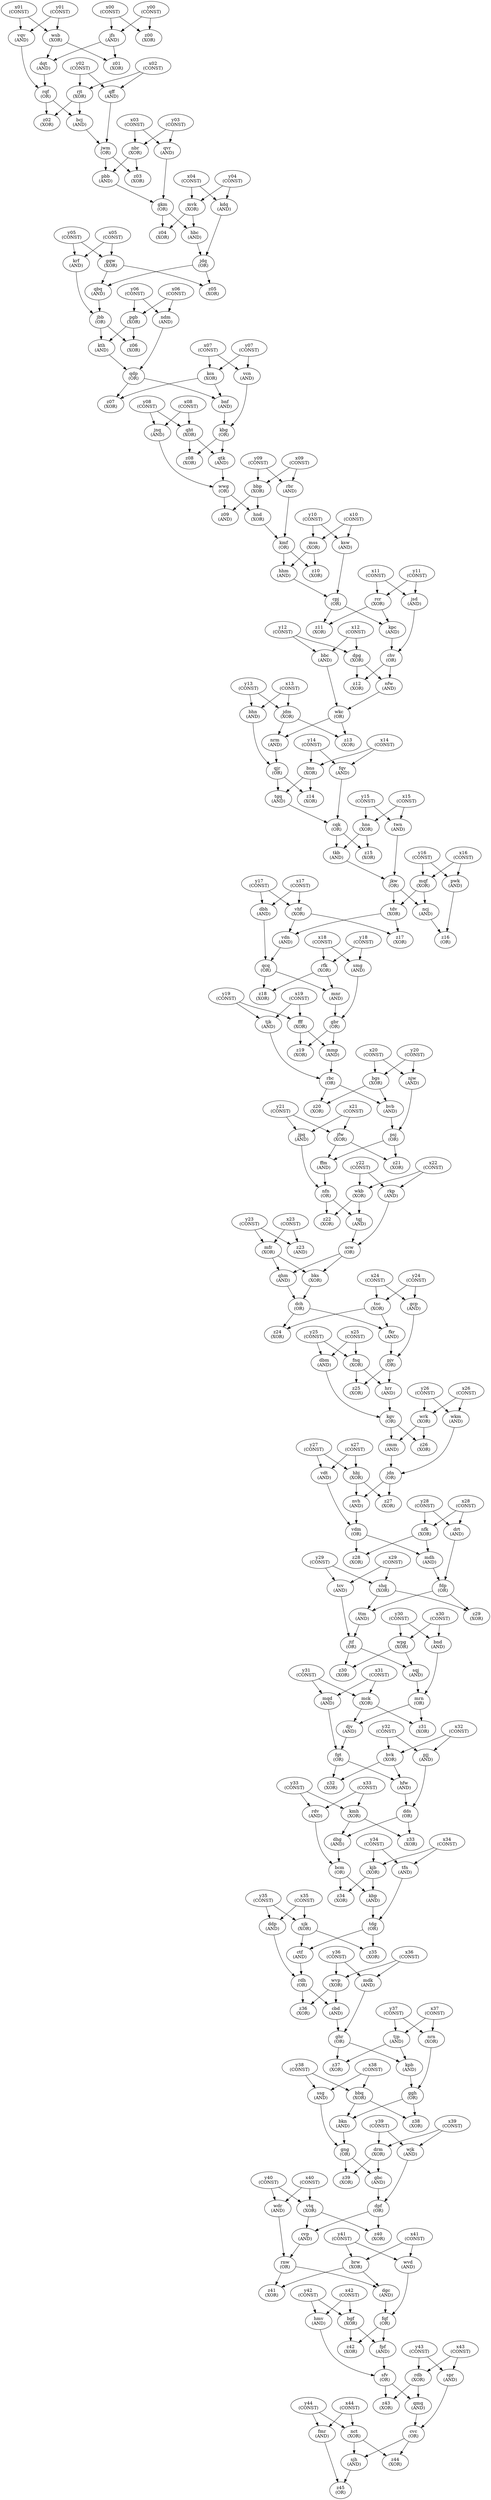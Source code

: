 digraph RippleCarryAdder {
  "x00" [label="x00\n(CONST)"];
  "x01" [label="x01\n(CONST)"];
  "x02" [label="x02\n(CONST)"];
  "x03" [label="x03\n(CONST)"];
  "x04" [label="x04\n(CONST)"];
  "x05" [label="x05\n(CONST)"];
  "x06" [label="x06\n(CONST)"];
  "x07" [label="x07\n(CONST)"];
  "x08" [label="x08\n(CONST)"];
  "x09" [label="x09\n(CONST)"];
  "x10" [label="x10\n(CONST)"];
  "x11" [label="x11\n(CONST)"];
  "x12" [label="x12\n(CONST)"];
  "x13" [label="x13\n(CONST)"];
  "x14" [label="x14\n(CONST)"];
  "x15" [label="x15\n(CONST)"];
  "x16" [label="x16\n(CONST)"];
  "x17" [label="x17\n(CONST)"];
  "x18" [label="x18\n(CONST)"];
  "x19" [label="x19\n(CONST)"];
  "x20" [label="x20\n(CONST)"];
  "x21" [label="x21\n(CONST)"];
  "x22" [label="x22\n(CONST)"];
  "x23" [label="x23\n(CONST)"];
  "x24" [label="x24\n(CONST)"];
  "x25" [label="x25\n(CONST)"];
  "x26" [label="x26\n(CONST)"];
  "x27" [label="x27\n(CONST)"];
  "x28" [label="x28\n(CONST)"];
  "x29" [label="x29\n(CONST)"];
  "x30" [label="x30\n(CONST)"];
  "x31" [label="x31\n(CONST)"];
  "x32" [label="x32\n(CONST)"];
  "x33" [label="x33\n(CONST)"];
  "x34" [label="x34\n(CONST)"];
  "x35" [label="x35\n(CONST)"];
  "x36" [label="x36\n(CONST)"];
  "x37" [label="x37\n(CONST)"];
  "x38" [label="x38\n(CONST)"];
  "x39" [label="x39\n(CONST)"];
  "x40" [label="x40\n(CONST)"];
  "x41" [label="x41\n(CONST)"];
  "x42" [label="x42\n(CONST)"];
  "x43" [label="x43\n(CONST)"];
  "x44" [label="x44\n(CONST)"];
  "y00" [label="y00\n(CONST)"];
  "y01" [label="y01\n(CONST)"];
  "y02" [label="y02\n(CONST)"];
  "y03" [label="y03\n(CONST)"];
  "y04" [label="y04\n(CONST)"];
  "y05" [label="y05\n(CONST)"];
  "y06" [label="y06\n(CONST)"];
  "y07" [label="y07\n(CONST)"];
  "y08" [label="y08\n(CONST)"];
  "y09" [label="y09\n(CONST)"];
  "y10" [label="y10\n(CONST)"];
  "y11" [label="y11\n(CONST)"];
  "y12" [label="y12\n(CONST)"];
  "y13" [label="y13\n(CONST)"];
  "y14" [label="y14\n(CONST)"];
  "y15" [label="y15\n(CONST)"];
  "y16" [label="y16\n(CONST)"];
  "y17" [label="y17\n(CONST)"];
  "y18" [label="y18\n(CONST)"];
  "y19" [label="y19\n(CONST)"];
  "y20" [label="y20\n(CONST)"];
  "y21" [label="y21\n(CONST)"];
  "y22" [label="y22\n(CONST)"];
  "y23" [label="y23\n(CONST)"];
  "y24" [label="y24\n(CONST)"];
  "y25" [label="y25\n(CONST)"];
  "y26" [label="y26\n(CONST)"];
  "y27" [label="y27\n(CONST)"];
  "y28" [label="y28\n(CONST)"];
  "y29" [label="y29\n(CONST)"];
  "y30" [label="y30\n(CONST)"];
  "y31" [label="y31\n(CONST)"];
  "y32" [label="y32\n(CONST)"];
  "y33" [label="y33\n(CONST)"];
  "y34" [label="y34\n(CONST)"];
  "y35" [label="y35\n(CONST)"];
  "y36" [label="y36\n(CONST)"];
  "y37" [label="y37\n(CONST)"];
  "y38" [label="y38\n(CONST)"];
  "y39" [label="y39\n(CONST)"];
  "y40" [label="y40\n(CONST)"];
  "y41" [label="y41\n(CONST)"];
  "y42" [label="y42\n(CONST)"];
  "y43" [label="y43\n(CONST)"];
  "y44" [label="y44\n(CONST)"];
  "wdr" [label="wdr\n(AND)"];
  "y40" -> "wdr";
  "x40" -> "wdr";
  "chv" [label="chv\n(OR)"];
  "kpc" -> "chv";
  "jsd" -> "chv";
  "pbb" [label="pbb\n(AND)"];
  "jwm" -> "pbb";
  "nbr" -> "pbb";
  "z31" [label="z31\n(XOR)"];
  "mrn" -> "z31";
  "mck" -> "z31";
  "tjp" [label="hnd\n(XOR)"];
  "wwg" -> "tjp";
  "bbp" -> "tjp";
  "jdm" [label="jdm\n(XOR)"];
  "x13" -> "jdm";
  "y13" -> "jdm";
  "wkc" [label="wkc\n(OR)"];
  "nfw" -> "wkc";
  "bbc" -> "wkc";
  "qff" [label="qff\n(AND)"];
  "y02" -> "qff";
  "x02" -> "qff";
  "z35" [label="z35\n(XOR)"];
  "tdg" -> "z35";
  "sjk" -> "z35";
  "hrr" [label="hrr\n(AND)"];
  "pjv" -> "hrr";
  "fnq" -> "hrr";
  "mdk" [label="mdk\n(AND)"];
  "x36" -> "mdk";
  "y36" -> "mdk";
  "kbg" [label="kbg\n(OR)"];
  "bnf" -> "kbg";
  "vcn" -> "kbg";
  "mnr" [label="mnr\n(AND)"];
  "rfk" -> "mnr";
  "qcq" -> "mnr";
  "bbq" [label="bbq\n(XOR)"];
  "x38" -> "bbq";
  "y38" -> "bbq";
  "z37" [label="z37\n(XOR)"];
  "ghr" -> "z37";
  "hnd" -> "z37";
  "vtq" [label="vtq\n(XOR)"];
  "x40" -> "vtq";
  "y40" -> "vtq";
  "drm" [label="drm\n(XOR)"];
  "x39" -> "drm";
  "y39" -> "drm";
  "jwm" [label="jwm\n(OR)"];
  "bcj" -> "jwm";
  "qff" -> "jwm";
  "fnq" [label="fnq\n(XOR)"];
  "y25" -> "fnq";
  "x25" -> "fnq";
  "nrm" [label="nrm\n(AND)"];
  "jdm" -> "nrm";
  "wkc" -> "nrm";
  "wpg" [label="wpg\n(XOR)"];
  "y30" -> "wpg";
  "x30" -> "wpg";
  "rbc" [label="rbc\n(OR)"];
  "mmp" -> "rbc";
  "tjk" -> "rbc";
  "dbh" [label="dbh\n(AND)"];
  "x17" -> "dbh";
  "y17" -> "dbh";
  "pgb" [label="pgb\n(XOR)"];
  "x06" -> "pgb";
  "y06" -> "pgb";
  "sqj" [label="sqj\n(AND)"];
  "wpg" -> "sqj";
  "jtf" -> "sqj";
  "bvb" [label="bvb\n(AND)"];
  "bgs" -> "bvb";
  "rbc" -> "bvb";
  "qbq" [label="qbq\n(AND)"];
  "jdq" -> "qbq";
  "gqw" -> "qbq";
  "z02" [label="z02\n(XOR)"];
  "rqf" -> "z02";
  "rjt" -> "z02";
  "ghr" [label="ghr\n(OR)"];
  "mdk" -> "ghr";
  "cbd" -> "ghr";
  "hvk" [label="hvk\n(XOR)"];
  "y32" -> "hvk";
  "x32" -> "hvk";
  "z21" [label="z21\n(XOR)"];
  "psj" -> "z21";
  "jfw" -> "z21";
  "wvp" [label="wvp\n(XOR)"];
  "x36" -> "wvp";
  "y36" -> "wvp";
  "fqf" [label="fqf\n(OR)"];
  "wvd" -> "fqf";
  "dgc" -> "fqf";
  "z33" [label="z33\n(XOR)"];
  "dds" -> "z33";
  "kmh" -> "z33";
  "qmq" [label="qmq\n(AND)"];
  "sfv" -> "qmq";
  "rdb" -> "qmq";
  "z04" [label="z04\n(XOR)"];
  "mvk" -> "z04";
  "gkm" -> "z04";
  "wkb" [label="wkb\n(XOR)"];
  "y22" -> "wkb";
  "x22" -> "wkb";
  "hnd" [label="tjp\n(AND)"];
  "x37" -> "hnd";
  "y37" -> "hnd";
  "fgt" [label="fgt\n(OR)"];
  "djv" -> "fgt";
  "mqd" -> "fgt";
  "z22" [label="z22\n(XOR)"];
  "wkb" -> "z22";
  "nfn" -> "z22";
  "gng" [label="gng\n(OR)"];
  "bkn" -> "gng";
  "ssg" -> "gng";
  "tgj" [label="tgj\n(AND)"];
  "nfn" -> "tgj";
  "wkb" -> "tgj";
  "wvd" [label="wvd\n(AND)"];
  "y41" -> "wvd";
  "x41" -> "wvd";
  "wwg" [label="wwg\n(OR)"];
  "qtk" -> "wwg";
  "jnq" -> "wwg";
  "jpq" [label="jpq\n(AND)"];
  "x21" -> "jpq";
  "y21" -> "jpq";
  "z34" [label="z34\n(XOR)"];
  "kjb" -> "z34";
  "bcm" -> "z34";
  "drt" [label="drt\n(AND)"];
  "x28" -> "drt";
  "y28" -> "drt";
  "z15" [label="z15\n(XOR)"];
  "cqk" -> "z15";
  "hns" -> "z15";
  "ksw" [label="ksw\n(AND)"];
  "x10" -> "ksw";
  "y10" -> "ksw";
  "fkr" [label="fkr\n(AND)"];
  "dch" -> "fkr";
  "tsc" -> "fkr";
  "nct" [label="nct\n(XOR)"];
  "x44" -> "nct";
  "y44" -> "nct";
  "bgs" [label="bgs\n(XOR)"];
  "y20" -> "bgs";
  "x20" -> "bgs";
  "bkn" [label="bkn\n(AND)"];
  "ggh" -> "bkn";
  "bbq" -> "bkn";
  "kth" [label="kth\n(AND)"];
  "pgb" -> "kth";
  "jbb" -> "kth";
  "vqv" [label="vqv\n(AND)"];
  "x01" -> "vqv";
  "y01" -> "vqv";
  "dqt" [label="dqt\n(AND)"];
  "jfs" -> "dqt";
  "wsb" -> "dqt";
  "jkw" [label="jkw\n(OR)"];
  "twn" -> "jkw";
  "tkb" -> "jkw";
  "smg" [label="smg\n(AND)"];
  "y18" -> "smg";
  "x18" -> "smg";
  "jtf" [label="jtf\n(OR)"];
  "ttm" -> "jtf";
  "tcv" -> "jtf";
  "bks" [label="z23\n(AND)"];
  "x23" -> "bks";
  "y23" -> "bks";
  "jfs" [label="jfs\n(AND)"];
  "x00" -> "jfs";
  "y00" -> "jfs";
  "tgq" [label="tgq\n(AND)"];
  "bns" -> "tgq";
  "qjr" -> "tgq";
  "nbr" [label="nbr\n(XOR)"];
  "y03" -> "nbr";
  "x03" -> "nbr";
  "z38" [label="z38\n(XOR)"];
  "ggh" -> "z38";
  "bbq" -> "z38";
  "rdb" [label="rdb\n(XOR)"];
  "y43" -> "rdb";
  "x43" -> "rdb";
  "z08" [label="z08\n(XOR)"];
  "qht" -> "z08";
  "kbg" -> "z08";
  "z30" [label="z30\n(XOR)"];
  "jtf" -> "z30";
  "wpg" -> "z30";
  "fpf" [label="fpf\n(AND)"];
  "bgf" -> "fpf";
  "fqf" -> "fpf";
  "z39" [label="z39\n(XOR)"];
  "gng" -> "z39";
  "drm" -> "z39";
  "bbp" [label="bbp\n(XOR)"];
  "y09" -> "bbp";
  "x09" -> "bbp";
  "sfv" [label="sfv\n(OR)"];
  "hmv" -> "sfv";
  "fpf" -> "sfv";
  "kbp" [label="kbp\n(AND)"];
  "kjb" -> "kbp";
  "bcm" -> "kbp";
  "hns" [label="hns\n(XOR)"];
  "x15" -> "hns";
  "y15" -> "hns";
  "sjk" [label="sjk\n(XOR)"];
  "x35" -> "sjk";
  "y35" -> "sjk";
  "z14" [label="z14\n(XOR)"];
  "bns" -> "z14";
  "qjr" -> "z14";
  "dds" [label="dds\n(OR)"];
  "hfw" -> "dds";
  "pjj" -> "dds";
  "jbb" [label="jbb\n(OR)"];
  "qbq" -> "jbb";
  "krf" -> "jbb";
  "cvp" [label="cvp\n(AND)"];
  "vtq" -> "cvp";
  "dpf" -> "cvp";
  "jfw" [label="jfw\n(XOR)"];
  "x21" -> "jfw";
  "y21" -> "jfw";
  "z18" [label="z18\n(XOR)"];
  "rfk" -> "z18";
  "qcq" -> "z18";
  "rjt" [label="rjt\n(XOR)"];
  "y02" -> "rjt";
  "x02" -> "rjt";
  "z36" [label="z36\n(XOR)"];
  "wvp" -> "z36";
  "rdh" -> "z36";
  "wjk" [label="wjk\n(AND)"];
  "y39" -> "wjk";
  "x39" -> "wjk";
  "psj" [label="psj\n(OR)"];
  "njw" -> "psj";
  "bvb" -> "psj";
  "rbr" [label="rbr\n(AND)"];
  "y09" -> "rbr";
  "x09" -> "rbr";
  "bnf" [label="bnf\n(AND)"];
  "qdp" -> "bnf";
  "kcs" -> "bnf";
  "cvc" [label="cvc\n(OR)"];
  "qmq" -> "cvc";
  "spr" -> "cvc";
  "rdv" [label="rdv\n(AND)"];
  "x33" -> "rdv";
  "y33" -> "rdv";
  "ctf" [label="ctf\n(AND)"];
  "sjk" -> "ctf";
  "tdg" -> "ctf";
  "mck" [label="mck\n(XOR)"];
  "y31" -> "mck";
  "x31" -> "mck";
  "z27" [label="z27\n(XOR)"];
  "hbj" -> "z27";
  "jdn" -> "z27";
  "vdn" [label="vdn\n(AND)"];
  "vhf" -> "vdn";
  "nrn" -> "vdn";
  "tjk" [label="tjk\n(AND)"];
  "x19" -> "tjk";
  "y19" -> "tjk";
  "kcs" [label="kcs\n(XOR)"];
  "y07" -> "kcs";
  "x07" -> "kcs";
  "vcn" [label="vcn\n(AND)"];
  "y07" -> "vcn";
  "x07" -> "vcn";
  "kjb" [label="kjb\n(XOR)"];
  "y34" -> "kjb";
  "x34" -> "kjb";
  "qht" [label="qht\n(XOR)"];
  "y08" -> "qht";
  "x08" -> "qht";
  "jdq" [label="jdq\n(OR)"];
  "hbc" -> "jdq";
  "kdq" -> "jdq";
  "z09" [label="z16\n(OR)"];
  "ncj" -> "z09";
  "pwk" -> "z09";
  "twn" [label="twn\n(AND)"];
  "x15" -> "twn";
  "y15" -> "twn";
  "ttm" [label="ttm\n(AND)"];
  "fdp" -> "ttm";
  "shq" -> "ttm";
  "tcv" [label="tcv\n(AND)"];
  "y29" -> "tcv";
  "x29" -> "tcv";
  "kmh" [label="kmh\n(XOR)"];
  "x33" -> "kmh";
  "y33" -> "kmh";
  "dgc" [label="dgc\n(AND)"];
  "brw" -> "dgc";
  "rnw" -> "dgc";
  "pwk" [label="pwk\n(AND)"];
  "x16" -> "pwk";
  "y16" -> "pwk";
  "vdm" [label="vdm\n(OR)"];
  "nvh" -> "vdm";
  "vdt" -> "vdm";
  "scw" [label="scw\n(OR)"];
  "rkp" -> "scw";
  "tgj" -> "scw";
  "z45" [label="z45\n(OR)"];
  "fmr" -> "z45";
  "sjh" -> "z45";
  "qhm" [label="qhm\n(AND)"];
  "scw" -> "qhm";
  "mfr" -> "qhm";
  "bcm" [label="bcm\n(OR)"];
  "rdv" -> "bcm";
  "dhg" -> "bcm";
  "mvk" [label="mvk\n(XOR)"];
  "x04" -> "mvk";
  "y04" -> "mvk";
  "fmr" [label="fmr\n(AND)"];
  "x44" -> "fmr";
  "y44" -> "fmr";
  "pjj" [label="pjj\n(AND)"];
  "y32" -> "pjj";
  "x32" -> "pjj";
  "z10" [label="z10\n(XOR)"];
  "kmf" -> "z10";
  "mss" -> "z10";
  "ssg" [label="ssg\n(AND)"];
  "y38" -> "ssg";
  "x38" -> "ssg";
  "rkp" [label="rkp\n(AND)"];
  "x22" -> "rkp";
  "y22" -> "rkp";
  "bcj" [label="bcj\n(AND)"];
  "rqf" -> "bcj";
  "rjt" -> "bcj";
  "z20" [label="z20\n(XOR)"];
  "rbc" -> "z20";
  "bgs" -> "z20";
  "shq" [label="shq\n(XOR)"];
  "y29" -> "shq";
  "x29" -> "shq";
  "dpf" [label="dpf\n(OR)"];
  "gbc" -> "dpf";
  "wjk" -> "dpf";
  "mrn" [label="mrn\n(OR)"];
  "sqj" -> "mrn";
  "bnd" -> "mrn";
  "bhn" [label="bhn\n(AND)"];
  "x13" -> "bhn";
  "y13" -> "bhn";
  "z17" [label="z17\n(XOR)"];
  "nrn" -> "z17";
  "vhf" -> "z17";
  "z00" [label="z00\n(XOR)"];
  "x00" -> "z00";
  "y00" -> "z00";
  "nfk" [label="nfk\n(XOR)"];
  "y28" -> "nfk";
  "x28" -> "nfk";
  "z26" [label="z26\n(XOR)"];
  "kgv" -> "z26";
  "wrk" -> "z26";
  "jsd" [label="jsd\n(AND)"];
  "x11" -> "jsd";
  "y11" -> "jsd";
  "jdn" [label="jdn\n(OR)"];
  "cmm" -> "jdn";
  "wkm" -> "jdn";
  "mss" [label="mss\n(XOR)"];
  "x10" -> "mss";
  "y10" -> "mss";
  "kmf" [label="kmf\n(OR)"];
  "rbr" -> "kmf";
  "tjp" -> "kmf";
  "rnw" [label="rnw\n(OR)"];
  "wdr" -> "rnw";
  "cvp" -> "rnw";
  "bgf" [label="bgf\n(XOR)"];
  "y42" -> "bgf";
  "x42" -> "bgf";
  "z41" [label="z41\n(XOR)"];
  "brw" -> "z41";
  "rnw" -> "z41";
  "ndm" [label="ndm\n(AND)"];
  "x06" -> "ndm";
  "y06" -> "ndm";
  "tfn" [label="tfn\n(AND)"];
  "y34" -> "tfn";
  "x34" -> "tfn";
  "dbm" [label="dbm\n(AND)"];
  "y25" -> "dbm";
  "x25" -> "dbm";
  "spr" [label="spr\n(AND)"];
  "y43" -> "spr";
  "x43" -> "spr";
  "mfr" [label="mfr\n(XOR)"];
  "y23" -> "mfr";
  "x23" -> "mfr";
  "z43" [label="z43\n(XOR)"];
  "rdb" -> "z43";
  "sfv" -> "z43";
  "z16" [label="z09\n(AND)"];
  "bbp" -> "z16";
  "wwg" -> "z16";
  "pjv" [label="pjv\n(OR)"];
  "gcp" -> "pjv";
  "fkr" -> "pjv";
  "rcr" [label="rcr\n(XOR)"];
  "y11" -> "rcr";
  "x11" -> "rcr";
  "z13" [label="z13\n(XOR)"];
  "jdm" -> "z13";
  "wkc" -> "z13";
  "bnd" [label="bnd\n(AND)"];
  "y30" -> "bnd";
  "x30" -> "bnd";
  "tdv" [label="nrn\n(XOR)"];
  "x37" -> "tdv";
  "y37" -> "tdv";
  "kpc" [label="kpc\n(AND)"];
  "rcr" -> "kpc";
  "cpj" -> "kpc";
  "z40" [label="z40\n(XOR)"];
  "dpf" -> "z40";
  "vtq" -> "z40";
  "jnq" [label="jnq\n(AND)"];
  "x08" -> "jnq";
  "y08" -> "jnq";
  "nfw" [label="nfw\n(AND)"];
  "chv" -> "nfw";
  "dpg" -> "nfw";
  "kdq" [label="kdq\n(AND)"];
  "y04" -> "kdq";
  "x04" -> "kdq";
  "z28" [label="z28\n(XOR)"];
  "vdm" -> "z28";
  "nfk" -> "z28";
  "wsb" [label="wsb\n(XOR)"];
  "y01" -> "wsb";
  "x01" -> "wsb";
  "hhm" [label="hhm\n(AND)"];
  "mss" -> "hhm";
  "kmf" -> "hhm";
  "hfw" [label="hfw\n(AND)"];
  "fgt" -> "hfw";
  "hvk" -> "hfw";
  "z32" [label="z32\n(XOR)"];
  "hvk" -> "z32";
  "fgt" -> "z32";
  "hbj" [label="hbj\n(XOR)"];
  "x27" -> "hbj";
  "y27" -> "hbj";
  "z05" [label="z05\n(XOR)"];
  "gqw" -> "z05";
  "jdq" -> "z05";
  "dpg" [label="dpg\n(XOR)"];
  "x12" -> "dpg";
  "y12" -> "dpg";
  "z25" [label="z25\n(XOR)"];
  "fnq" -> "z25";
  "pjv" -> "z25";
  "fdp" [label="fdp\n(OR)"];
  "drt" -> "fdp";
  "mdh" -> "fdp";
  "kpb" [label="kpb\n(AND)"];
  "hnd" -> "kpb";
  "ghr" -> "kpb";
  "dch" [label="dch\n(OR)"];
  "qhm" -> "dch";
  "z23" -> "dch";
  "z06" [label="z06\n(XOR)"];
  "jbb" -> "z06";
  "pgb" -> "z06";
  "mqf" [label="mqf\n(XOR)"];
  "x16" -> "mqf";
  "y16" -> "mqf";
  "ffm" [label="ffm\n(AND)"];
  "psj" -> "ffm";
  "jfw" -> "ffm";
  "mdh" [label="mdh\n(AND)"];
  "nfk" -> "mdh";
  "vdm" -> "mdh";
  "wrk" [label="wrk\n(XOR)"];
  "y26" -> "wrk";
  "x26" -> "wrk";
  "gbr" [label="gbr\n(OR)"];
  "mnr" -> "gbr";
  "smg" -> "gbr";
  "hbc" [label="hbc\n(AND)"];
  "gkm" -> "hbc";
  "mvk" -> "hbc";
  "mqd" [label="mqd\n(AND)"];
  "x31" -> "mqd";
  "y31" -> "mqd";
  "bbc" [label="bbc\n(AND)"];
  "x12" -> "bbc";
  "y12" -> "bbc";
  "z01" [label="z01\n(XOR)"];
  "jfs" -> "z01";
  "wsb" -> "z01";
  "z23" [label="bks\n(XOR)"];
  "mfr" -> "z23";
  "scw" -> "z23";
  "brw" [label="brw\n(XOR)"];
  "y41" -> "brw";
  "x41" -> "brw";
  "nvh" [label="nvh\n(AND)"];
  "hbj" -> "nvh";
  "jdn" -> "nvh";
  "tdg" [label="tdg\n(OR)"];
  "tfn" -> "tdg";
  "kbp" -> "tdg";
  "z12" [label="z12\n(XOR)"];
  "dpg" -> "z12";
  "chv" -> "z12";
  "vhf" [label="vhf\n(XOR)"];
  "y17" -> "vhf";
  "x17" -> "vhf";
  "z29" [label="z29\n(XOR)"];
  "fdp" -> "z29";
  "shq" -> "z29";
  "z44" [label="z44\n(XOR)"];
  "nct" -> "z44";
  "cvc" -> "z44";
  "z42" [label="z42\n(XOR)"];
  "bgf" -> "z42";
  "fqf" -> "z42";
  "fff" [label="fff\n(XOR)"];
  "x19" -> "fff";
  "y19" -> "fff";
  "ddp" [label="ddp\n(AND)"];
  "x35" -> "ddp";
  "y35" -> "ddp";
  "njw" [label="njw\n(AND)"];
  "x20" -> "njw";
  "y20" -> "njw";
  "djv" [label="djv\n(AND)"];
  "mck" -> "djv";
  "mrn" -> "djv";
  "z11" [label="z11\n(XOR)"];
  "cpj" -> "z11";
  "rcr" -> "z11";
  "z03" [label="z03\n(XOR)"];
  "nbr" -> "z03";
  "jwm" -> "z03";
  "z24" [label="z24\n(XOR)"];
  "tsc" -> "z24";
  "dch" -> "z24";
  "vdt" [label="vdt\n(AND)"];
  "x27" -> "vdt";
  "y27" -> "vdt";
  "tkb" [label="tkb\n(AND)"];
  "cqk" -> "tkb";
  "hns" -> "tkb";
  "qcq" [label="qcq\n(OR)"];
  "vdn" -> "qcq";
  "dbh" -> "qcq";
  "nfn" [label="nfn\n(OR)"];
  "ffm" -> "nfn";
  "jpq" -> "nfn";
  "bns" [label="bns\n(XOR)"];
  "y14" -> "bns";
  "x14" -> "bns";
  "qjr" [label="qjr\n(OR)"];
  "bhn" -> "qjr";
  "nrm" -> "qjr";
  "qvr" [label="qvr\n(AND)"];
  "y03" -> "qvr";
  "x03" -> "qvr";
  "z19" [label="z19\n(XOR)"];
  "fff" -> "z19";
  "gbr" -> "z19";
  "z07" [label="z07\n(XOR)"];
  "qdp" -> "z07";
  "kcs" -> "z07";
  "nrn" [label="tdv\n(XOR)"];
  "jkw" -> "nrn";
  "mqf" -> "nrn";
  "cqk" [label="cqk\n(OR)"];
  "fqv" -> "cqk";
  "tgq" -> "cqk";
  "rdh" [label="rdh\n(OR)"];
  "ctf" -> "rdh";
  "ddp" -> "rdh";
  "cmm" [label="cmm\n(AND)"];
  "kgv" -> "cmm";
  "wrk" -> "cmm";
  "gbc" [label="gbc\n(AND)"];
  "drm" -> "gbc";
  "gng" -> "gbc";
  "kgv" [label="kgv\n(OR)"];
  "dbm" -> "kgv";
  "hrr" -> "kgv";
  "cbd" [label="cbd\n(AND)"];
  "rdh" -> "cbd";
  "wvp" -> "cbd";
  "rqf" [label="rqf\n(OR)"];
  "vqv" -> "rqf";
  "dqt" -> "rqf";
  "sjh" [label="sjh\n(AND)"];
  "cvc" -> "sjh";
  "nct" -> "sjh";
  "hmv" [label="hmv\n(AND)"];
  "y42" -> "hmv";
  "x42" -> "hmv";
  "cpj" [label="cpj\n(OR)"];
  "hhm" -> "cpj";
  "ksw" -> "cpj";
  "gqw" [label="gqw\n(XOR)"];
  "y05" -> "gqw";
  "x05" -> "gqw";
  "krf" [label="krf\n(AND)"];
  "x05" -> "krf";
  "y05" -> "krf";
  "ncj" [label="ncj\n(AND)"];
  "mqf" -> "ncj";
  "jkw" -> "ncj";
  "rfk" [label="rfk\n(XOR)"];
  "x18" -> "rfk";
  "y18" -> "rfk";
  "fqv" [label="fqv\n(AND)"];
  "y14" -> "fqv";
  "x14" -> "fqv";
  "ggh" [label="ggh\n(OR)"];
  "kpb" -> "ggh";
  "tdv" -> "ggh";
  "qtk" [label="qtk\n(AND)"];
  "kbg" -> "qtk";
  "qht" -> "qtk";
  "gkm" [label="gkm\n(OR)"];
  "pbb" -> "gkm";
  "qvr" -> "gkm";
  "gcp" [label="gcp\n(AND)"];
  "x24" -> "gcp";
  "y24" -> "gcp";
  "tsc" [label="tsc\n(XOR)"];
  "y24" -> "tsc";
  "x24" -> "tsc";
  "qdp" [label="qdp\n(OR)"];
  "kth" -> "qdp";
  "ndm" -> "qdp";
  "mmp" [label="mmp\n(AND)"];
  "gbr" -> "mmp";
  "fff" -> "mmp";
  "dhg" [label="dhg\n(AND)"];
  "dds" -> "dhg";
  "kmh" -> "dhg";
  "wkm" [label="wkm\n(AND)"];
  "x26" -> "wkm";
  "y26" -> "wkm";
}